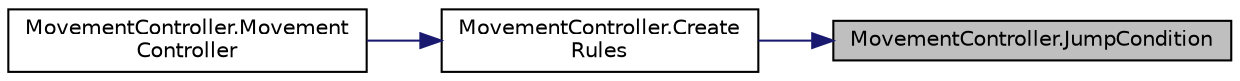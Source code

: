 digraph "MovementController.JumpCondition"
{
 // INTERACTIVE_SVG=YES
 // LATEX_PDF_SIZE
  edge [fontname="Helvetica",fontsize="10",labelfontname="Helvetica",labelfontsize="10"];
  node [fontname="Helvetica",fontsize="10",shape=record];
  rankdir="RL";
  Node1 [label="MovementController.JumpCondition",height=0.2,width=0.4,color="black", fillcolor="grey75", style="filled", fontcolor="black",tooltip=" "];
  Node1 -> Node2 [dir="back",color="midnightblue",fontsize="10",style="solid",fontname="Helvetica"];
  Node2 [label="MovementController.Create\lRules",height=0.2,width=0.4,color="black", fillcolor="white", style="filled",URL="$class_movement_controller.html#a5e8d4239b5b89b6a2e6217f489890017",tooltip=" "];
  Node2 -> Node3 [dir="back",color="midnightblue",fontsize="10",style="solid",fontname="Helvetica"];
  Node3 [label="MovementController.Movement\lController",height=0.2,width=0.4,color="black", fillcolor="white", style="filled",URL="$class_movement_controller.html#a745dbc9a161e1152b8b2f982134d75e5",tooltip=" "];
}
